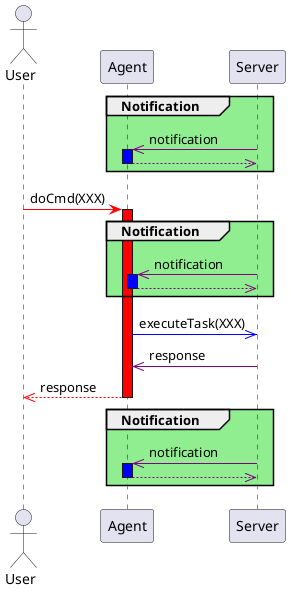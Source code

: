 @startuml

!pragma teoz true

actor User
participant Agent
participant Server

group #lightgreen Notification 
Server -[#purple]>> Agent --++#blue: notification
return
end

User -[#red]> Agent  --++#red: doCmd(XXX)

group #lightgreen Notification 
Server -[#purple]>> Agent --++#blue: notification
return
end

Agent -[#blue]>> Server : executeTask(XXX)
Server -[#purple]>> Agent: response
Agent --[#red]>> User --: response

group #lightgreen Notification 
Server -[#purple]>> Agent --++#blue: notification
return
end

@enduml